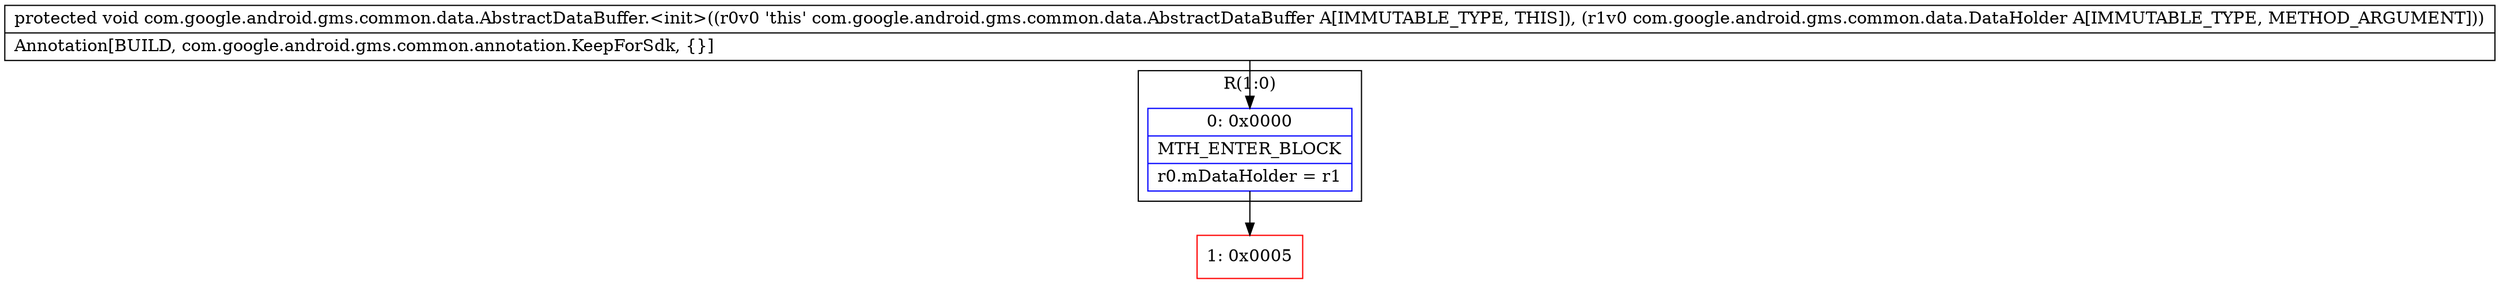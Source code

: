 digraph "CFG forcom.google.android.gms.common.data.AbstractDataBuffer.\<init\>(Lcom\/google\/android\/gms\/common\/data\/DataHolder;)V" {
subgraph cluster_Region_554550738 {
label = "R(1:0)";
node [shape=record,color=blue];
Node_0 [shape=record,label="{0\:\ 0x0000|MTH_ENTER_BLOCK\l|r0.mDataHolder = r1\l}"];
}
Node_1 [shape=record,color=red,label="{1\:\ 0x0005}"];
MethodNode[shape=record,label="{protected void com.google.android.gms.common.data.AbstractDataBuffer.\<init\>((r0v0 'this' com.google.android.gms.common.data.AbstractDataBuffer A[IMMUTABLE_TYPE, THIS]), (r1v0 com.google.android.gms.common.data.DataHolder A[IMMUTABLE_TYPE, METHOD_ARGUMENT]))  | Annotation[BUILD, com.google.android.gms.common.annotation.KeepForSdk, \{\}]\l}"];
MethodNode -> Node_0;
Node_0 -> Node_1;
}

